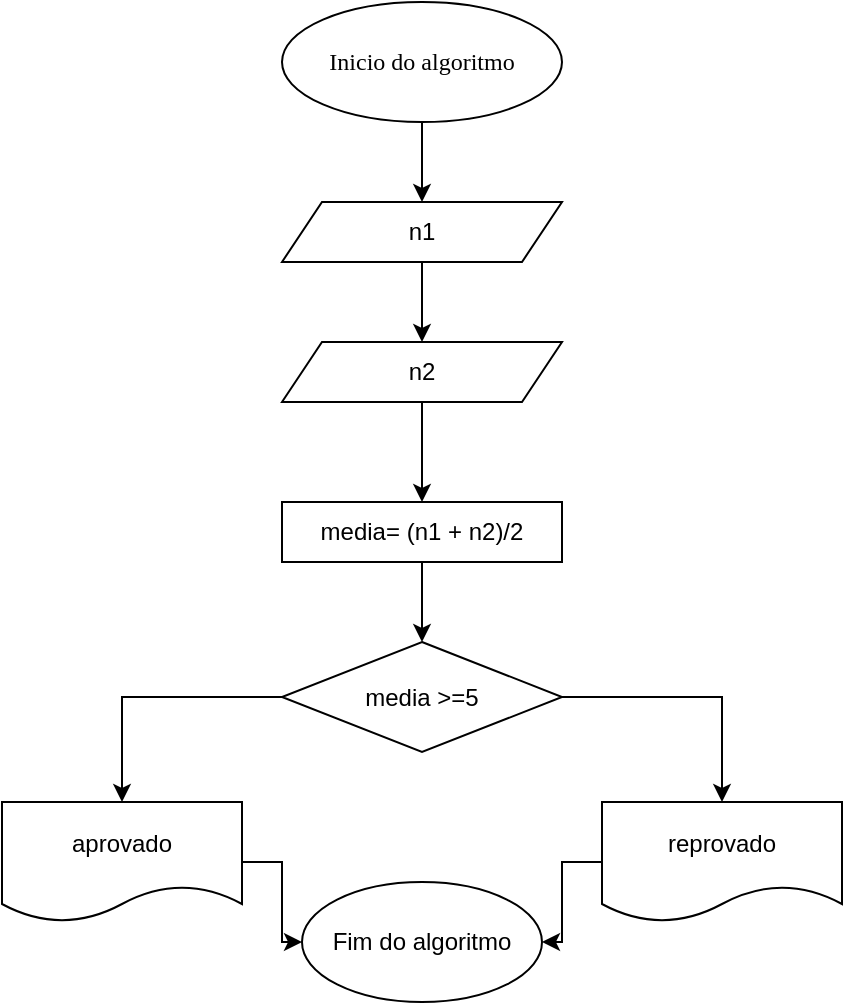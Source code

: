 <mxfile version="24.9.3">
  <diagram name="Página-1" id="Zpf5QdaSkmduTiKQrWi5">
    <mxGraphModel dx="1114" dy="578" grid="1" gridSize="10" guides="1" tooltips="1" connect="1" arrows="1" fold="1" page="1" pageScale="1" pageWidth="827" pageHeight="1169" math="0" shadow="0">
      <root>
        <mxCell id="0" />
        <mxCell id="1" parent="0" />
        <mxCell id="CcF0GsHl9vM5tq0Z4Ygo-3" style="edgeStyle=orthogonalEdgeStyle;rounded=0;orthogonalLoop=1;jettySize=auto;html=1;" edge="1" parent="1" source="CcF0GsHl9vM5tq0Z4Ygo-1">
          <mxGeometry relative="1" as="geometry">
            <mxPoint x="400" y="280" as="targetPoint" />
          </mxGeometry>
        </mxCell>
        <mxCell id="CcF0GsHl9vM5tq0Z4Ygo-1" value="Inicio do algoritmo" style="ellipse;whiteSpace=wrap;html=1;fontFamily=Times New Roman;" vertex="1" parent="1">
          <mxGeometry x="330" y="180" width="140" height="60" as="geometry" />
        </mxCell>
        <mxCell id="CcF0GsHl9vM5tq0Z4Ygo-12" value="" style="edgeStyle=orthogonalEdgeStyle;rounded=0;orthogonalLoop=1;jettySize=auto;html=1;" edge="1" parent="1" source="CcF0GsHl9vM5tq0Z4Ygo-4" target="CcF0GsHl9vM5tq0Z4Ygo-11">
          <mxGeometry relative="1" as="geometry" />
        </mxCell>
        <mxCell id="CcF0GsHl9vM5tq0Z4Ygo-4" value="n1" style="shape=parallelogram;perimeter=parallelogramPerimeter;whiteSpace=wrap;html=1;fixedSize=1;" vertex="1" parent="1">
          <mxGeometry x="330" y="280" width="140" height="30" as="geometry" />
        </mxCell>
        <mxCell id="CcF0GsHl9vM5tq0Z4Ygo-14" value="" style="edgeStyle=orthogonalEdgeStyle;rounded=0;orthogonalLoop=1;jettySize=auto;html=1;" edge="1" parent="1" source="CcF0GsHl9vM5tq0Z4Ygo-11" target="CcF0GsHl9vM5tq0Z4Ygo-13">
          <mxGeometry relative="1" as="geometry" />
        </mxCell>
        <mxCell id="CcF0GsHl9vM5tq0Z4Ygo-11" value="n2" style="shape=parallelogram;perimeter=parallelogramPerimeter;whiteSpace=wrap;html=1;fixedSize=1;" vertex="1" parent="1">
          <mxGeometry x="330" y="350" width="140" height="30" as="geometry" />
        </mxCell>
        <mxCell id="CcF0GsHl9vM5tq0Z4Ygo-16" value="" style="edgeStyle=orthogonalEdgeStyle;rounded=0;orthogonalLoop=1;jettySize=auto;html=1;" edge="1" parent="1" source="CcF0GsHl9vM5tq0Z4Ygo-13" target="CcF0GsHl9vM5tq0Z4Ygo-15">
          <mxGeometry relative="1" as="geometry" />
        </mxCell>
        <mxCell id="CcF0GsHl9vM5tq0Z4Ygo-13" value="media= (n1 + n2)/2" style="whiteSpace=wrap;html=1;" vertex="1" parent="1">
          <mxGeometry x="330" y="430" width="140" height="30" as="geometry" />
        </mxCell>
        <mxCell id="CcF0GsHl9vM5tq0Z4Ygo-20" value="" style="edgeStyle=orthogonalEdgeStyle;rounded=0;orthogonalLoop=1;jettySize=auto;html=1;" edge="1" parent="1" source="CcF0GsHl9vM5tq0Z4Ygo-15" target="CcF0GsHl9vM5tq0Z4Ygo-19">
          <mxGeometry relative="1" as="geometry" />
        </mxCell>
        <mxCell id="CcF0GsHl9vM5tq0Z4Ygo-22" value="" style="edgeStyle=orthogonalEdgeStyle;rounded=0;orthogonalLoop=1;jettySize=auto;html=1;" edge="1" parent="1" source="CcF0GsHl9vM5tq0Z4Ygo-15" target="CcF0GsHl9vM5tq0Z4Ygo-21">
          <mxGeometry relative="1" as="geometry" />
        </mxCell>
        <mxCell id="CcF0GsHl9vM5tq0Z4Ygo-15" value="media &amp;gt;=5" style="rhombus;whiteSpace=wrap;html=1;" vertex="1" parent="1">
          <mxGeometry x="330" y="500" width="140" height="55" as="geometry" />
        </mxCell>
        <mxCell id="CcF0GsHl9vM5tq0Z4Ygo-27" value="" style="edgeStyle=orthogonalEdgeStyle;rounded=0;orthogonalLoop=1;jettySize=auto;html=1;" edge="1" parent="1" source="CcF0GsHl9vM5tq0Z4Ygo-19" target="CcF0GsHl9vM5tq0Z4Ygo-23">
          <mxGeometry relative="1" as="geometry" />
        </mxCell>
        <mxCell id="CcF0GsHl9vM5tq0Z4Ygo-19" value="aprovado" style="shape=document;whiteSpace=wrap;html=1;boundedLbl=1;" vertex="1" parent="1">
          <mxGeometry x="190" y="580" width="120" height="60" as="geometry" />
        </mxCell>
        <mxCell id="CcF0GsHl9vM5tq0Z4Ygo-26" value="" style="edgeStyle=orthogonalEdgeStyle;rounded=0;orthogonalLoop=1;jettySize=auto;html=1;" edge="1" parent="1" source="CcF0GsHl9vM5tq0Z4Ygo-21" target="CcF0GsHl9vM5tq0Z4Ygo-23">
          <mxGeometry relative="1" as="geometry" />
        </mxCell>
        <mxCell id="CcF0GsHl9vM5tq0Z4Ygo-21" value="reprovado" style="shape=document;whiteSpace=wrap;html=1;boundedLbl=1;" vertex="1" parent="1">
          <mxGeometry x="490" y="580" width="120" height="60" as="geometry" />
        </mxCell>
        <mxCell id="CcF0GsHl9vM5tq0Z4Ygo-23" value="Fim do algoritmo" style="ellipse;whiteSpace=wrap;html=1;" vertex="1" parent="1">
          <mxGeometry x="340" y="620" width="120" height="60" as="geometry" />
        </mxCell>
      </root>
    </mxGraphModel>
  </diagram>
</mxfile>
